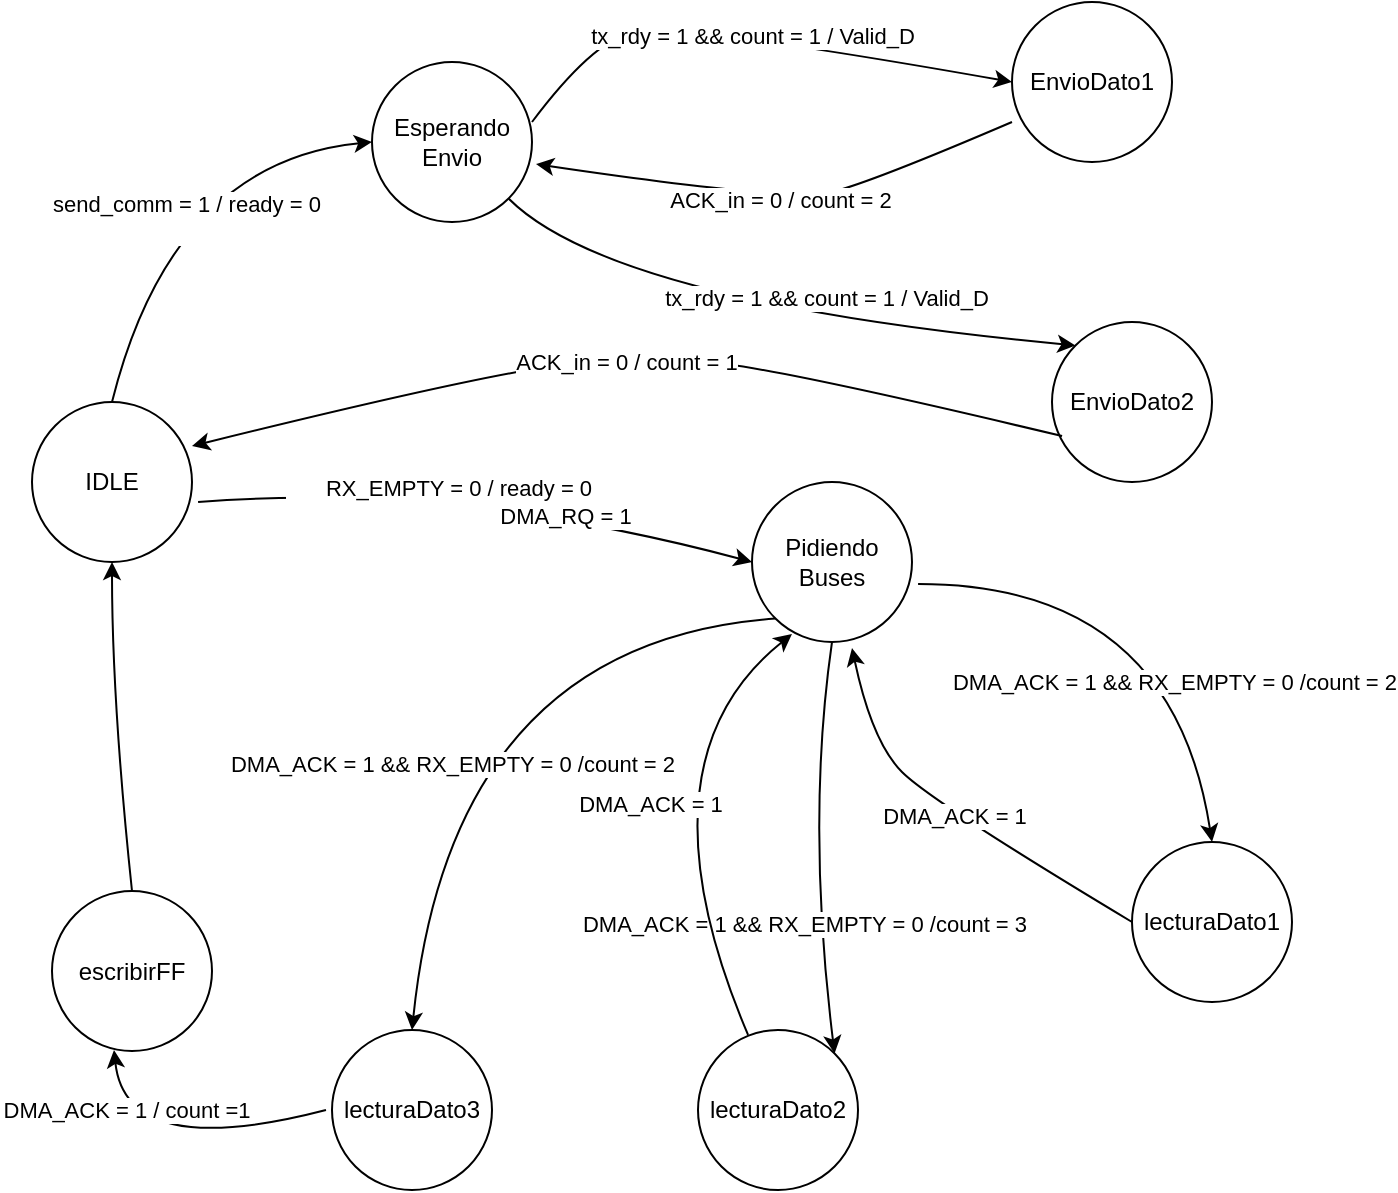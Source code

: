 <mxfile version="10.7.9" type="github"><diagram id="nrzUvOJ7Aug0YMKQdozJ" name="Page-1"><mxGraphModel dx="1394" dy="764" grid="1" gridSize="10" guides="1" tooltips="1" connect="1" arrows="1" fold="1" page="1" pageScale="1" pageWidth="827" pageHeight="1169" math="0" shadow="0"><root><mxCell id="0"/><mxCell id="1" parent="0"/><mxCell id="LKTqDCdjUWTYJeaEWBiw-1" value="IDLE" style="ellipse;whiteSpace=wrap;html=1;aspect=fixed;" parent="1" vertex="1"><mxGeometry x="40" y="270" width="80" height="80" as="geometry"/></mxCell><mxCell id="LKTqDCdjUWTYJeaEWBiw-2" value="Esperando Envio" style="ellipse;whiteSpace=wrap;html=1;aspect=fixed;" parent="1" vertex="1"><mxGeometry x="210" y="100" width="80" height="80" as="geometry"/></mxCell><mxCell id="LKTqDCdjUWTYJeaEWBiw-3" value="EnvioDato1" style="ellipse;whiteSpace=wrap;html=1;aspect=fixed;" parent="1" vertex="1"><mxGeometry x="530" y="70" width="80" height="80" as="geometry"/></mxCell><mxCell id="LKTqDCdjUWTYJeaEWBiw-6" value="send_comm = 1 / ready = 0&lt;br&gt;&lt;br&gt;" style="curved=1;endArrow=classic;html=1;entryX=0;entryY=0.5;entryDx=0;entryDy=0;exitX=0.5;exitY=0;exitDx=0;exitDy=0;" parent="1" source="LKTqDCdjUWTYJeaEWBiw-1" target="LKTqDCdjUWTYJeaEWBiw-2" edge="1"><mxGeometry x="-0.12" y="-13" width="50" height="50" relative="1" as="geometry"><mxPoint x="60" y="200" as="sourcePoint"/><mxPoint x="110" y="150" as="targetPoint"/><Array as="points"><mxPoint x="110" y="150"/></Array><mxPoint as="offset"/></mxGeometry></mxCell><mxCell id="LKTqDCdjUWTYJeaEWBiw-7" value="Pidiendo Buses" style="ellipse;whiteSpace=wrap;html=1;aspect=fixed;" parent="1" vertex="1"><mxGeometry x="400" y="310" width="80" height="80" as="geometry"/></mxCell><mxCell id="LKTqDCdjUWTYJeaEWBiw-8" value="RX_EMPTY = 0 / ready = 0&lt;br&gt;&amp;nbsp; &amp;nbsp; &amp;nbsp; &amp;nbsp; &amp;nbsp; &amp;nbsp; &amp;nbsp; &amp;nbsp; &amp;nbsp; &amp;nbsp; &amp;nbsp; &amp;nbsp; &amp;nbsp; &amp;nbsp; &amp;nbsp; &amp;nbsp; &amp;nbsp; &amp;nbsp;DMA_RQ = 1&lt;br&gt;" style="curved=1;endArrow=classic;html=1;entryX=0;entryY=0.5;entryDx=0;entryDy=0;exitX=1.038;exitY=0.625;exitDx=0;exitDy=0;exitPerimeter=0;" parent="1" source="LKTqDCdjUWTYJeaEWBiw-1" target="LKTqDCdjUWTYJeaEWBiw-7" edge="1"><mxGeometry x="-0.104" y="-10" width="50" height="50" relative="1" as="geometry"><mxPoint x="20" y="600" as="sourcePoint"/><mxPoint x="70" y="550" as="targetPoint"/><Array as="points"><mxPoint x="250" y="310"/></Array><mxPoint x="3" as="offset"/></mxGeometry></mxCell><mxCell id="LKTqDCdjUWTYJeaEWBiw-9" value="tx_rdy = 1 &amp;amp;&amp;amp; count = 1 / Valid_D" style="curved=1;endArrow=classic;html=1;entryX=0;entryY=0.5;entryDx=0;entryDy=0;exitX=1;exitY=0.375;exitDx=0;exitDy=0;exitPerimeter=0;" parent="1" source="LKTqDCdjUWTYJeaEWBiw-2" target="LKTqDCdjUWTYJeaEWBiw-3" edge="1"><mxGeometry width="50" height="50" relative="1" as="geometry"><mxPoint x="100" y="630" as="sourcePoint"/><mxPoint x="60" y="550" as="targetPoint"/><Array as="points"><mxPoint x="320" y="90"/><mxPoint x="360" y="80"/></Array></mxGeometry></mxCell><mxCell id="LKTqDCdjUWTYJeaEWBiw-10" value="ACK_in = 0 / count = 2" style="curved=1;endArrow=classic;html=1;entryX=1.025;entryY=0.638;entryDx=0;entryDy=0;entryPerimeter=0;exitX=0;exitY=0.75;exitDx=0;exitDy=0;exitPerimeter=0;" parent="1" source="LKTqDCdjUWTYJeaEWBiw-3" target="LKTqDCdjUWTYJeaEWBiw-2" edge="1"><mxGeometry width="50" height="50" relative="1" as="geometry"><mxPoint x="430" y="220" as="sourcePoint"/><mxPoint x="480" y="170" as="targetPoint"/><Array as="points"><mxPoint x="460" y="160"/><mxPoint x="420" y="170"/></Array></mxGeometry></mxCell><mxCell id="LKTqDCdjUWTYJeaEWBiw-12" value="EnvioDato2" style="ellipse;whiteSpace=wrap;html=1;aspect=fixed;" parent="1" vertex="1"><mxGeometry x="550" y="230" width="80" height="80" as="geometry"/></mxCell><mxCell id="LKTqDCdjUWTYJeaEWBiw-13" value="tx_rdy = 1 &amp;amp;&amp;amp; count = 1 / Valid_D" style="curved=1;endArrow=classic;html=1;entryX=0;entryY=0;entryDx=0;entryDy=0;exitX=1;exitY=1;exitDx=0;exitDy=0;" parent="1" source="LKTqDCdjUWTYJeaEWBiw-2" target="LKTqDCdjUWTYJeaEWBiw-12" edge="1"><mxGeometry x="0.169" y="12" width="50" height="50" relative="1" as="geometry"><mxPoint x="330" y="320" as="sourcePoint"/><mxPoint x="100" y="740" as="targetPoint"/><Array as="points"><mxPoint x="330" y="220"/></Array><mxPoint as="offset"/></mxGeometry></mxCell><mxCell id="LKTqDCdjUWTYJeaEWBiw-14" value="ACK_in = 0 / count = 1" style="curved=1;endArrow=classic;html=1;exitX=0.063;exitY=0.713;exitDx=0;exitDy=0;entryX=1;entryY=0.275;entryDx=0;entryDy=0;entryPerimeter=0;exitPerimeter=0;" parent="1" source="LKTqDCdjUWTYJeaEWBiw-12" target="LKTqDCdjUWTYJeaEWBiw-1" edge="1"><mxGeometry width="50" height="50" relative="1" as="geometry"><mxPoint x="470" y="410" as="sourcePoint"/><mxPoint x="280" y="190" as="targetPoint"/><Array as="points"><mxPoint x="400" y="250"/><mxPoint x="350" y="250"/><mxPoint x="290" y="250"/></Array></mxGeometry></mxCell><mxCell id="cxtCzboQiOCPro7o8kiB-1" value="lecturaDato1" style="ellipse;whiteSpace=wrap;html=1;aspect=fixed;" vertex="1" parent="1"><mxGeometry x="590" y="490" width="80" height="80" as="geometry"/></mxCell><mxCell id="cxtCzboQiOCPro7o8kiB-3" value="DMA_ACK = 1 &amp;amp;&amp;amp; RX_EMPTY = 0 /count = 2" style="curved=1;endArrow=classic;html=1;exitX=1.038;exitY=0.638;exitDx=0;exitDy=0;exitPerimeter=0;entryX=0.5;entryY=0;entryDx=0;entryDy=0;" edge="1" parent="1" source="LKTqDCdjUWTYJeaEWBiw-7" target="cxtCzboQiOCPro7o8kiB-1"><mxGeometry x="0.362" y="-8" width="50" height="50" relative="1" as="geometry"><mxPoint x="565" y="430" as="sourcePoint"/><mxPoint x="615" y="380" as="targetPoint"/><Array as="points"><mxPoint x="610" y="361"/></Array><mxPoint x="1" as="offset"/></mxGeometry></mxCell><mxCell id="cxtCzboQiOCPro7o8kiB-4" value="DMA_ACK = 1" style="curved=1;endArrow=classic;html=1;entryX=0.625;entryY=1.038;entryDx=0;entryDy=0;exitX=0;exitY=0.5;exitDx=0;exitDy=0;entryPerimeter=0;" edge="1" parent="1" source="cxtCzboQiOCPro7o8kiB-1" target="LKTqDCdjUWTYJeaEWBiw-7"><mxGeometry width="50" height="50" relative="1" as="geometry"><mxPoint x="40" y="640" as="sourcePoint"/><mxPoint x="90" y="590" as="targetPoint"/><Array as="points"><mxPoint x="490" y="470"/><mxPoint x="460" y="440"/></Array></mxGeometry></mxCell><mxCell id="cxtCzboQiOCPro7o8kiB-5" value="lecturaDato2" style="ellipse;whiteSpace=wrap;html=1;aspect=fixed;" vertex="1" parent="1"><mxGeometry x="373" y="584" width="80" height="80" as="geometry"/></mxCell><mxCell id="cxtCzboQiOCPro7o8kiB-6" value="DMA_ACK = 1 &amp;amp;&amp;amp; RX_EMPTY = 0 /count = 3" style="curved=1;endArrow=classic;html=1;exitX=0.5;exitY=1;exitDx=0;exitDy=0;entryX=1;entryY=0;entryDx=0;entryDy=0;" edge="1" parent="1" target="cxtCzboQiOCPro7o8kiB-5" source="LKTqDCdjUWTYJeaEWBiw-7"><mxGeometry x="0.362" y="-8" width="50" height="50" relative="1" as="geometry"><mxPoint x="273" y="465.5" as="sourcePoint"/><mxPoint x="405" y="484.5" as="targetPoint"/><Array as="points"><mxPoint x="427" y="480"/></Array><mxPoint x="1" as="offset"/></mxGeometry></mxCell><mxCell id="cxtCzboQiOCPro7o8kiB-7" value="DMA_ACK = 1" style="curved=1;endArrow=classic;html=1;entryX=0.25;entryY=0.95;entryDx=0;entryDy=0;exitX=0.313;exitY=0.031;exitDx=0;exitDy=0;entryPerimeter=0;exitPerimeter=0;" edge="1" parent="1" source="cxtCzboQiOCPro7o8kiB-5" target="LKTqDCdjUWTYJeaEWBiw-7"><mxGeometry width="50" height="50" relative="1" as="geometry"><mxPoint x="-170" y="744.5" as="sourcePoint"/><mxPoint x="240" y="497.5" as="targetPoint"/><Array as="points"><mxPoint x="340" y="450"/></Array></mxGeometry></mxCell><mxCell id="cxtCzboQiOCPro7o8kiB-8" value="lecturaDato3" style="ellipse;whiteSpace=wrap;html=1;aspect=fixed;" vertex="1" parent="1"><mxGeometry x="190" y="584" width="80" height="80" as="geometry"/></mxCell><mxCell id="cxtCzboQiOCPro7o8kiB-9" value="DMA_ACK = 1 &amp;amp;&amp;amp; RX_EMPTY = 0 /count = 2" style="curved=1;endArrow=classic;html=1;entryX=0.5;entryY=0;entryDx=0;entryDy=0;exitX=0;exitY=1;exitDx=0;exitDy=0;" edge="1" parent="1" target="cxtCzboQiOCPro7o8kiB-8" source="LKTqDCdjUWTYJeaEWBiw-7"><mxGeometry x="-0.091" y="60" width="50" height="50" relative="1" as="geometry"><mxPoint x="360" y="380" as="sourcePoint"/><mxPoint x="125" y="484.5" as="targetPoint"/><Array as="points"><mxPoint x="250" y="390"/></Array><mxPoint x="-60" y="54" as="offset"/></mxGeometry></mxCell><mxCell id="cxtCzboQiOCPro7o8kiB-10" value="DMA_ACK = 1 / count =1" style="curved=1;endArrow=classic;html=1;exitX=0;exitY=0.5;exitDx=0;exitDy=0;entryX=0.425;entryY=0.994;entryDx=0;entryDy=0;entryPerimeter=0;" edge="1" parent="1"><mxGeometry x="0.212" y="-25" width="50" height="50" relative="1" as="geometry"><mxPoint x="187" y="624" as="sourcePoint"/><mxPoint x="81" y="594" as="targetPoint"/><Array as="points"><mxPoint x="87" y="650"/></Array><mxPoint as="offset"/></mxGeometry></mxCell><mxCell id="cxtCzboQiOCPro7o8kiB-11" value="escribirFF" style="ellipse;whiteSpace=wrap;html=1;aspect=fixed;" vertex="1" parent="1"><mxGeometry x="50" y="514.5" width="80" height="80" as="geometry"/></mxCell><mxCell id="cxtCzboQiOCPro7o8kiB-12" value="" style="curved=1;endArrow=classic;html=1;entryX=0.5;entryY=1;entryDx=0;entryDy=0;exitX=0.5;exitY=0;exitDx=0;exitDy=0;" edge="1" parent="1" source="cxtCzboQiOCPro7o8kiB-11" target="LKTqDCdjUWTYJeaEWBiw-1"><mxGeometry width="50" height="50" relative="1" as="geometry"><mxPoint x="40" y="750" as="sourcePoint"/><mxPoint x="90" y="700" as="targetPoint"/><Array as="points"><mxPoint x="80" y="420"/></Array></mxGeometry></mxCell></root></mxGraphModel></diagram></mxfile>